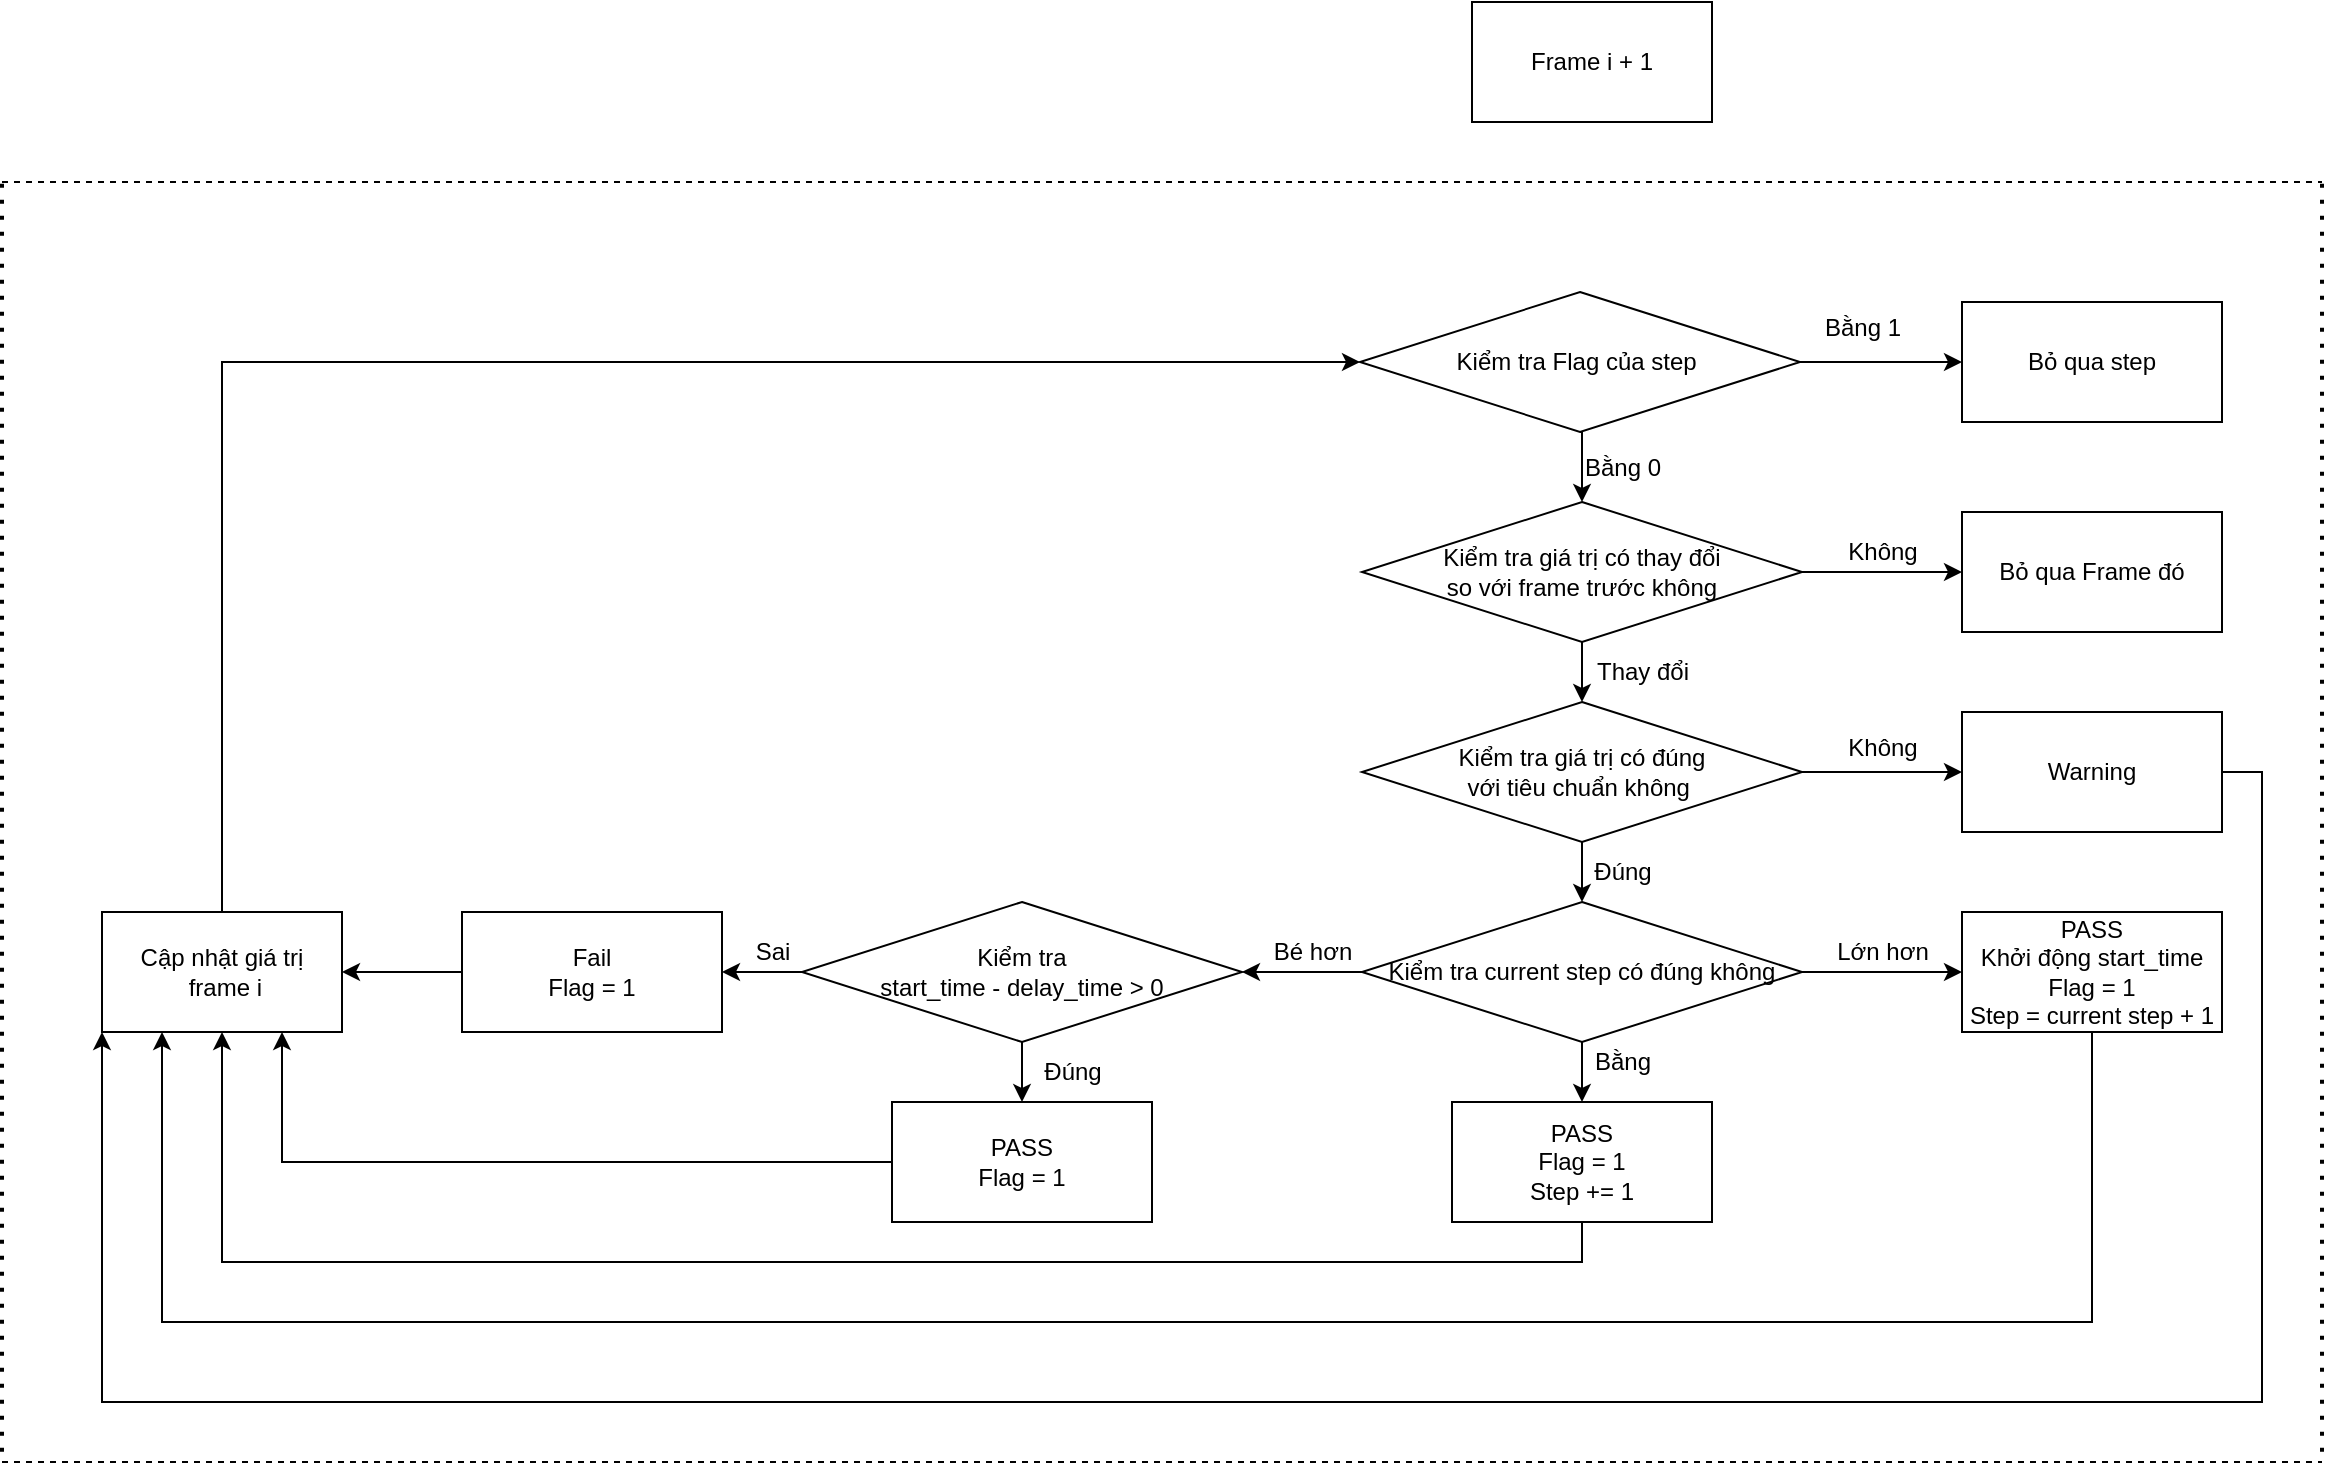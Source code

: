<mxfile version="24.8.3">
  <diagram name="Page-1" id="9WAtngl2DjqxKQGW9fmi">
    <mxGraphModel dx="2520" dy="2058" grid="1" gridSize="10" guides="1" tooltips="1" connect="1" arrows="1" fold="1" page="1" pageScale="1" pageWidth="850" pageHeight="1100" math="0" shadow="0">
      <root>
        <mxCell id="0" />
        <mxCell id="1" parent="0" />
        <mxCell id="zJ6aimI74YFlfN7VzJeh-1" value="Frame i + 1" style="rounded=0;whiteSpace=wrap;html=1;" vertex="1" parent="1">
          <mxGeometry x="315" y="-220" width="120" height="60" as="geometry" />
        </mxCell>
        <mxCell id="zJ6aimI74YFlfN7VzJeh-10" style="edgeStyle=orthogonalEdgeStyle;rounded=0;orthogonalLoop=1;jettySize=auto;html=1;exitX=1;exitY=0.5;exitDx=0;exitDy=0;entryX=0;entryY=0.5;entryDx=0;entryDy=0;" edge="1" parent="1" source="zJ6aimI74YFlfN7VzJeh-2" target="zJ6aimI74YFlfN7VzJeh-9">
          <mxGeometry relative="1" as="geometry" />
        </mxCell>
        <mxCell id="zJ6aimI74YFlfN7VzJeh-12" style="edgeStyle=orthogonalEdgeStyle;rounded=0;orthogonalLoop=1;jettySize=auto;html=1;exitX=0.5;exitY=1;exitDx=0;exitDy=0;entryX=0.5;entryY=0;entryDx=0;entryDy=0;" edge="1" parent="1" source="zJ6aimI74YFlfN7VzJeh-2">
          <mxGeometry relative="1" as="geometry">
            <mxPoint x="370" y="130" as="targetPoint" />
          </mxGeometry>
        </mxCell>
        <mxCell id="zJ6aimI74YFlfN7VzJeh-2" value="Kiểm tra giá trị có thay đổi&lt;br&gt;so với frame trước không" style="rhombus;whiteSpace=wrap;html=1;" vertex="1" parent="1">
          <mxGeometry x="260" y="30" width="220" height="70" as="geometry" />
        </mxCell>
        <mxCell id="zJ6aimI74YFlfN7VzJeh-9" value="Bỏ qua Frame đó" style="rounded=0;whiteSpace=wrap;html=1;" vertex="1" parent="1">
          <mxGeometry x="560" y="35" width="130" height="60" as="geometry" />
        </mxCell>
        <mxCell id="zJ6aimI74YFlfN7VzJeh-11" value="Không" style="text;html=1;align=center;verticalAlign=middle;resizable=0;points=[];autosize=1;strokeColor=none;fillColor=none;" vertex="1" parent="1">
          <mxGeometry x="490" y="40" width="60" height="30" as="geometry" />
        </mxCell>
        <mxCell id="zJ6aimI74YFlfN7VzJeh-13" value="Thay đổi" style="text;html=1;align=center;verticalAlign=middle;resizable=0;points=[];autosize=1;strokeColor=none;fillColor=none;" vertex="1" parent="1">
          <mxGeometry x="365" y="100" width="70" height="30" as="geometry" />
        </mxCell>
        <mxCell id="zJ6aimI74YFlfN7VzJeh-20" style="edgeStyle=orthogonalEdgeStyle;rounded=0;orthogonalLoop=1;jettySize=auto;html=1;exitX=1;exitY=0.5;exitDx=0;exitDy=0;entryX=0;entryY=0.5;entryDx=0;entryDy=0;" edge="1" parent="1" source="zJ6aimI74YFlfN7VzJeh-14" target="zJ6aimI74YFlfN7VzJeh-18">
          <mxGeometry relative="1" as="geometry" />
        </mxCell>
        <mxCell id="zJ6aimI74YFlfN7VzJeh-25" style="edgeStyle=orthogonalEdgeStyle;rounded=0;orthogonalLoop=1;jettySize=auto;html=1;exitX=0.5;exitY=1;exitDx=0;exitDy=0;entryX=0.5;entryY=0;entryDx=0;entryDy=0;" edge="1" parent="1" source="zJ6aimI74YFlfN7VzJeh-14" target="zJ6aimI74YFlfN7VzJeh-24">
          <mxGeometry relative="1" as="geometry" />
        </mxCell>
        <mxCell id="zJ6aimI74YFlfN7VzJeh-14" value="Kiểm tra giá trị có đúng &lt;br&gt;với tiêu chuẩn không&amp;nbsp;" style="rhombus;whiteSpace=wrap;html=1;" vertex="1" parent="1">
          <mxGeometry x="260" y="130" width="220" height="70" as="geometry" />
        </mxCell>
        <mxCell id="zJ6aimI74YFlfN7VzJeh-65" style="edgeStyle=orthogonalEdgeStyle;rounded=0;orthogonalLoop=1;jettySize=auto;html=1;exitX=1;exitY=0.5;exitDx=0;exitDy=0;entryX=0;entryY=1;entryDx=0;entryDy=0;" edge="1" parent="1" source="zJ6aimI74YFlfN7VzJeh-18" target="zJ6aimI74YFlfN7VzJeh-52">
          <mxGeometry relative="1" as="geometry">
            <Array as="points">
              <mxPoint x="710" y="165" />
              <mxPoint x="710" y="480" />
              <mxPoint x="-370" y="480" />
            </Array>
          </mxGeometry>
        </mxCell>
        <mxCell id="zJ6aimI74YFlfN7VzJeh-18" value="Warning" style="rounded=0;whiteSpace=wrap;html=1;" vertex="1" parent="1">
          <mxGeometry x="560" y="135" width="130" height="60" as="geometry" />
        </mxCell>
        <mxCell id="zJ6aimI74YFlfN7VzJeh-23" value="Không" style="text;html=1;align=center;verticalAlign=middle;resizable=0;points=[];autosize=1;strokeColor=none;fillColor=none;" vertex="1" parent="1">
          <mxGeometry x="490" y="138" width="60" height="30" as="geometry" />
        </mxCell>
        <mxCell id="zJ6aimI74YFlfN7VzJeh-28" style="edgeStyle=orthogonalEdgeStyle;rounded=0;orthogonalLoop=1;jettySize=auto;html=1;exitX=1;exitY=0.5;exitDx=0;exitDy=0;entryX=0;entryY=0.5;entryDx=0;entryDy=0;" edge="1" parent="1" source="zJ6aimI74YFlfN7VzJeh-24" target="zJ6aimI74YFlfN7VzJeh-26">
          <mxGeometry relative="1" as="geometry" />
        </mxCell>
        <mxCell id="zJ6aimI74YFlfN7VzJeh-31" style="edgeStyle=orthogonalEdgeStyle;rounded=0;orthogonalLoop=1;jettySize=auto;html=1;exitX=0.5;exitY=1;exitDx=0;exitDy=0;entryX=0.5;entryY=0;entryDx=0;entryDy=0;" edge="1" parent="1" source="zJ6aimI74YFlfN7VzJeh-24" target="zJ6aimI74YFlfN7VzJeh-27">
          <mxGeometry relative="1" as="geometry" />
        </mxCell>
        <mxCell id="zJ6aimI74YFlfN7VzJeh-35" style="edgeStyle=orthogonalEdgeStyle;rounded=0;orthogonalLoop=1;jettySize=auto;html=1;exitX=0;exitY=0.5;exitDx=0;exitDy=0;entryX=1;entryY=0.5;entryDx=0;entryDy=0;" edge="1" parent="1" source="zJ6aimI74YFlfN7VzJeh-24">
          <mxGeometry relative="1" as="geometry">
            <mxPoint x="200" y="265" as="targetPoint" />
          </mxGeometry>
        </mxCell>
        <mxCell id="zJ6aimI74YFlfN7VzJeh-24" value="Kiểm tra current step có đúng không" style="rhombus;whiteSpace=wrap;html=1;" vertex="1" parent="1">
          <mxGeometry x="260" y="230" width="220" height="70" as="geometry" />
        </mxCell>
        <mxCell id="zJ6aimI74YFlfN7VzJeh-56" style="edgeStyle=orthogonalEdgeStyle;rounded=0;orthogonalLoop=1;jettySize=auto;html=1;exitX=0.5;exitY=1;exitDx=0;exitDy=0;entryX=0.25;entryY=1;entryDx=0;entryDy=0;" edge="1" parent="1" source="zJ6aimI74YFlfN7VzJeh-26" target="zJ6aimI74YFlfN7VzJeh-52">
          <mxGeometry relative="1" as="geometry">
            <Array as="points">
              <mxPoint x="625" y="440" />
              <mxPoint x="-340" y="440" />
            </Array>
          </mxGeometry>
        </mxCell>
        <mxCell id="zJ6aimI74YFlfN7VzJeh-26" value="PASS&lt;br&gt;Khởi động start_time&lt;br&gt;Flag = 1&lt;br&gt;Step = current step + 1" style="rounded=0;whiteSpace=wrap;html=1;" vertex="1" parent="1">
          <mxGeometry x="560" y="235" width="130" height="60" as="geometry" />
        </mxCell>
        <mxCell id="zJ6aimI74YFlfN7VzJeh-53" style="edgeStyle=orthogonalEdgeStyle;rounded=0;orthogonalLoop=1;jettySize=auto;html=1;exitX=0.5;exitY=1;exitDx=0;exitDy=0;entryX=0.5;entryY=1;entryDx=0;entryDy=0;" edge="1" parent="1" source="zJ6aimI74YFlfN7VzJeh-27" target="zJ6aimI74YFlfN7VzJeh-52">
          <mxGeometry relative="1" as="geometry" />
        </mxCell>
        <mxCell id="zJ6aimI74YFlfN7VzJeh-27" value="PASS&lt;br&gt;Flag = 1&lt;br&gt;Step += 1" style="rounded=0;whiteSpace=wrap;html=1;" vertex="1" parent="1">
          <mxGeometry x="305" y="330" width="130" height="60" as="geometry" />
        </mxCell>
        <mxCell id="zJ6aimI74YFlfN7VzJeh-29" value="Lớn hơn" style="text;html=1;align=center;verticalAlign=middle;resizable=0;points=[];autosize=1;strokeColor=none;fillColor=none;" vertex="1" parent="1">
          <mxGeometry x="485" y="240" width="70" height="30" as="geometry" />
        </mxCell>
        <mxCell id="zJ6aimI74YFlfN7VzJeh-32" value="Bằng" style="text;html=1;align=center;verticalAlign=middle;resizable=0;points=[];autosize=1;strokeColor=none;fillColor=none;" vertex="1" parent="1">
          <mxGeometry x="365" y="295" width="50" height="30" as="geometry" />
        </mxCell>
        <mxCell id="zJ6aimI74YFlfN7VzJeh-34" value="Đúng" style="text;html=1;align=center;verticalAlign=middle;resizable=0;points=[];autosize=1;strokeColor=none;fillColor=none;" vertex="1" parent="1">
          <mxGeometry x="365" y="200" width="50" height="30" as="geometry" />
        </mxCell>
        <mxCell id="zJ6aimI74YFlfN7VzJeh-36" value="Bé hơn" style="text;html=1;align=center;verticalAlign=middle;resizable=0;points=[];autosize=1;strokeColor=none;fillColor=none;" vertex="1" parent="1">
          <mxGeometry x="205" y="240" width="60" height="30" as="geometry" />
        </mxCell>
        <mxCell id="zJ6aimI74YFlfN7VzJeh-40" style="edgeStyle=orthogonalEdgeStyle;rounded=0;orthogonalLoop=1;jettySize=auto;html=1;exitX=0.5;exitY=1;exitDx=0;exitDy=0;entryX=0.5;entryY=0;entryDx=0;entryDy=0;" edge="1" parent="1" source="zJ6aimI74YFlfN7VzJeh-38" target="zJ6aimI74YFlfN7VzJeh-39">
          <mxGeometry relative="1" as="geometry" />
        </mxCell>
        <mxCell id="zJ6aimI74YFlfN7VzJeh-44" style="edgeStyle=orthogonalEdgeStyle;rounded=0;orthogonalLoop=1;jettySize=auto;html=1;exitX=0;exitY=0.5;exitDx=0;exitDy=0;entryX=1;entryY=0.5;entryDx=0;entryDy=0;" edge="1" parent="1" source="zJ6aimI74YFlfN7VzJeh-38" target="zJ6aimI74YFlfN7VzJeh-42">
          <mxGeometry relative="1" as="geometry" />
        </mxCell>
        <mxCell id="zJ6aimI74YFlfN7VzJeh-38" value="Kiểm tra &lt;br&gt;start_time - delay_time &amp;gt; 0" style="rhombus;whiteSpace=wrap;html=1;" vertex="1" parent="1">
          <mxGeometry x="-20" y="230" width="220" height="70" as="geometry" />
        </mxCell>
        <mxCell id="zJ6aimI74YFlfN7VzJeh-54" style="edgeStyle=orthogonalEdgeStyle;rounded=0;orthogonalLoop=1;jettySize=auto;html=1;exitX=0;exitY=0.5;exitDx=0;exitDy=0;entryX=0.75;entryY=1;entryDx=0;entryDy=0;" edge="1" parent="1" source="zJ6aimI74YFlfN7VzJeh-39" target="zJ6aimI74YFlfN7VzJeh-52">
          <mxGeometry relative="1" as="geometry" />
        </mxCell>
        <mxCell id="zJ6aimI74YFlfN7VzJeh-39" value="PASS&lt;br&gt;Flag = 1" style="rounded=0;whiteSpace=wrap;html=1;" vertex="1" parent="1">
          <mxGeometry x="25" y="330" width="130" height="60" as="geometry" />
        </mxCell>
        <mxCell id="zJ6aimI74YFlfN7VzJeh-41" value="Đúng" style="text;html=1;align=center;verticalAlign=middle;resizable=0;points=[];autosize=1;strokeColor=none;fillColor=none;" vertex="1" parent="1">
          <mxGeometry x="90" y="300" width="50" height="30" as="geometry" />
        </mxCell>
        <mxCell id="zJ6aimI74YFlfN7VzJeh-55" style="edgeStyle=orthogonalEdgeStyle;rounded=0;orthogonalLoop=1;jettySize=auto;html=1;exitX=0;exitY=0.5;exitDx=0;exitDy=0;entryX=1;entryY=0.5;entryDx=0;entryDy=0;" edge="1" parent="1" source="zJ6aimI74YFlfN7VzJeh-42" target="zJ6aimI74YFlfN7VzJeh-52">
          <mxGeometry relative="1" as="geometry" />
        </mxCell>
        <mxCell id="zJ6aimI74YFlfN7VzJeh-42" value="Fail&lt;br&gt;Flag = 1" style="rounded=0;whiteSpace=wrap;html=1;" vertex="1" parent="1">
          <mxGeometry x="-190" y="235" width="130" height="60" as="geometry" />
        </mxCell>
        <mxCell id="zJ6aimI74YFlfN7VzJeh-43" value="Sai" style="text;html=1;align=center;verticalAlign=middle;resizable=0;points=[];autosize=1;strokeColor=none;fillColor=none;" vertex="1" parent="1">
          <mxGeometry x="-55" y="240" width="40" height="30" as="geometry" />
        </mxCell>
        <mxCell id="zJ6aimI74YFlfN7VzJeh-67" style="edgeStyle=orthogonalEdgeStyle;rounded=0;orthogonalLoop=1;jettySize=auto;html=1;exitX=0.5;exitY=1;exitDx=0;exitDy=0;entryX=0.5;entryY=0;entryDx=0;entryDy=0;" edge="1" parent="1" source="zJ6aimI74YFlfN7VzJeh-46" target="zJ6aimI74YFlfN7VzJeh-2">
          <mxGeometry relative="1" as="geometry" />
        </mxCell>
        <mxCell id="zJ6aimI74YFlfN7VzJeh-68" style="edgeStyle=orthogonalEdgeStyle;rounded=0;orthogonalLoop=1;jettySize=auto;html=1;exitX=1;exitY=0.5;exitDx=0;exitDy=0;entryX=0;entryY=0.5;entryDx=0;entryDy=0;" edge="1" parent="1" source="zJ6aimI74YFlfN7VzJeh-46" target="zJ6aimI74YFlfN7VzJeh-49">
          <mxGeometry relative="1" as="geometry" />
        </mxCell>
        <mxCell id="zJ6aimI74YFlfN7VzJeh-46" value="Kiểm tra Flag của step&amp;nbsp;" style="rhombus;whiteSpace=wrap;html=1;" vertex="1" parent="1">
          <mxGeometry x="259" y="-75" width="220" height="70" as="geometry" />
        </mxCell>
        <mxCell id="zJ6aimI74YFlfN7VzJeh-49" value="Bỏ qua step" style="rounded=0;whiteSpace=wrap;html=1;" vertex="1" parent="1">
          <mxGeometry x="560" y="-70" width="130" height="60" as="geometry" />
        </mxCell>
        <mxCell id="zJ6aimI74YFlfN7VzJeh-66" style="edgeStyle=orthogonalEdgeStyle;rounded=0;orthogonalLoop=1;jettySize=auto;html=1;exitX=0.5;exitY=0;exitDx=0;exitDy=0;entryX=0;entryY=0.5;entryDx=0;entryDy=0;" edge="1" parent="1" source="zJ6aimI74YFlfN7VzJeh-52" target="zJ6aimI74YFlfN7VzJeh-46">
          <mxGeometry relative="1" as="geometry" />
        </mxCell>
        <mxCell id="zJ6aimI74YFlfN7VzJeh-52" value="Cập nhật giá trị&lt;br&gt;&amp;nbsp;frame i" style="rounded=0;whiteSpace=wrap;html=1;" vertex="1" parent="1">
          <mxGeometry x="-370" y="235" width="120" height="60" as="geometry" />
        </mxCell>
        <mxCell id="zJ6aimI74YFlfN7VzJeh-59" value="" style="endArrow=none;dashed=1;html=1;dashPattern=1 3;strokeWidth=2;rounded=0;" edge="1" parent="1">
          <mxGeometry width="50" height="50" relative="1" as="geometry">
            <mxPoint x="-420" y="504.923" as="sourcePoint" />
            <mxPoint x="-420" y="-130" as="targetPoint" />
          </mxGeometry>
        </mxCell>
        <mxCell id="zJ6aimI74YFlfN7VzJeh-61" value="" style="endArrow=none;dashed=1;html=1;dashPattern=1 3;strokeWidth=2;rounded=0;" edge="1" parent="1">
          <mxGeometry width="50" height="50" relative="1" as="geometry">
            <mxPoint x="740" y="504.923" as="sourcePoint" />
            <mxPoint x="740" y="-130" as="targetPoint" />
          </mxGeometry>
        </mxCell>
        <mxCell id="zJ6aimI74YFlfN7VzJeh-62" value="" style="endArrow=none;dashed=1;html=1;rounded=0;" edge="1" parent="1">
          <mxGeometry width="50" height="50" relative="1" as="geometry">
            <mxPoint x="-420" y="510" as="sourcePoint" />
            <mxPoint x="740" y="510" as="targetPoint" />
          </mxGeometry>
        </mxCell>
        <mxCell id="zJ6aimI74YFlfN7VzJeh-64" value="" style="endArrow=none;dashed=1;html=1;rounded=0;" edge="1" parent="1">
          <mxGeometry width="50" height="50" relative="1" as="geometry">
            <mxPoint x="-420" y="-130" as="sourcePoint" />
            <mxPoint x="740" y="-130" as="targetPoint" />
          </mxGeometry>
        </mxCell>
        <mxCell id="zJ6aimI74YFlfN7VzJeh-69" value="Bằng 1" style="text;html=1;align=center;verticalAlign=middle;resizable=0;points=[];autosize=1;strokeColor=none;fillColor=none;" vertex="1" parent="1">
          <mxGeometry x="480" y="-72" width="60" height="30" as="geometry" />
        </mxCell>
        <mxCell id="zJ6aimI74YFlfN7VzJeh-70" value="Bằng 0" style="text;html=1;align=center;verticalAlign=middle;resizable=0;points=[];autosize=1;strokeColor=none;fillColor=none;" vertex="1" parent="1">
          <mxGeometry x="360" y="-2" width="60" height="30" as="geometry" />
        </mxCell>
      </root>
    </mxGraphModel>
  </diagram>
</mxfile>
